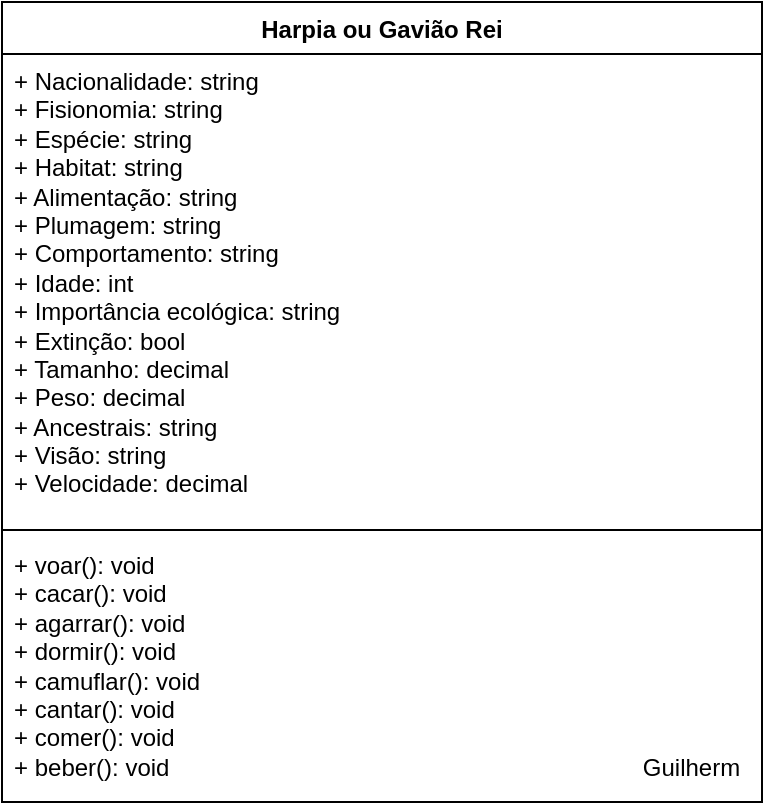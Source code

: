 <mxfile version="21.6.9" type="device">
  <diagram name="Página-1" id="53x4caF6S8HuWkCOFqLp">
    <mxGraphModel dx="724" dy="403" grid="1" gridSize="10" guides="1" tooltips="1" connect="1" arrows="1" fold="1" page="1" pageScale="1" pageWidth="827" pageHeight="1169" math="0" shadow="0">
      <root>
        <mxCell id="0" />
        <mxCell id="1" parent="0" />
        <mxCell id="xqvHvCYJhF2coQ8VD2dx-1" value="Harpia ou Gavião Rei" style="swimlane;fontStyle=1;align=center;verticalAlign=top;childLayout=stackLayout;horizontal=1;startSize=26;horizontalStack=0;resizeParent=1;resizeParentMax=0;resizeLast=0;collapsible=1;marginBottom=0;whiteSpace=wrap;html=1;" vertex="1" parent="1">
          <mxGeometry x="224" y="90" width="380" height="400" as="geometry" />
        </mxCell>
        <mxCell id="xqvHvCYJhF2coQ8VD2dx-2" value="+ Nacionalidade: string&lt;br&gt;+ Fisionomia: string&lt;br&gt;+ Espécie: string&lt;br&gt;+ Habitat: string&lt;br&gt;+ Alimentação: string&lt;br&gt;+ Plumagem: string&lt;br&gt;+ Comportamento: string&lt;br&gt;+ Idade: int&lt;br&gt;+ Importância ecológica: string&lt;br&gt;+ Extinção: bool&lt;br&gt;+ Tamanho: decimal&lt;br&gt;+ Peso: decimal&lt;br&gt;+ Ancestrais: string&lt;br&gt;+ Visão: string&lt;br&gt;+ Velocidade: decimal" style="text;strokeColor=none;fillColor=none;align=left;verticalAlign=top;spacingLeft=4;spacingRight=4;overflow=hidden;rotatable=0;points=[[0,0.5],[1,0.5]];portConstraint=eastwest;whiteSpace=wrap;html=1;" vertex="1" parent="xqvHvCYJhF2coQ8VD2dx-1">
          <mxGeometry y="26" width="380" height="234" as="geometry" />
        </mxCell>
        <mxCell id="xqvHvCYJhF2coQ8VD2dx-3" value="" style="line;strokeWidth=1;fillColor=none;align=left;verticalAlign=middle;spacingTop=-1;spacingLeft=3;spacingRight=3;rotatable=0;labelPosition=right;points=[];portConstraint=eastwest;strokeColor=inherit;" vertex="1" parent="xqvHvCYJhF2coQ8VD2dx-1">
          <mxGeometry y="260" width="380" height="8" as="geometry" />
        </mxCell>
        <mxCell id="xqvHvCYJhF2coQ8VD2dx-4" value="+ voar(): void&lt;br&gt;+ cacar(): void&lt;br&gt;+ agarrar(): void&lt;br&gt;+ dormir(): void&lt;br&gt;+ camuflar(): void&lt;br&gt;+ cantar(): void&lt;br&gt;+ comer(): void&lt;br&gt;+ beber(): void&amp;nbsp; &amp;nbsp; &amp;nbsp; &amp;nbsp; &amp;nbsp; &amp;nbsp; &amp;nbsp; &amp;nbsp; &amp;nbsp; &amp;nbsp; &amp;nbsp; &amp;nbsp; &amp;nbsp; &amp;nbsp; &amp;nbsp; &amp;nbsp; &amp;nbsp; &amp;nbsp; &amp;nbsp; &amp;nbsp; &amp;nbsp; &amp;nbsp; &amp;nbsp; &amp;nbsp; &amp;nbsp; &amp;nbsp; &amp;nbsp; &amp;nbsp; &amp;nbsp; &amp;nbsp; &amp;nbsp; &amp;nbsp; &amp;nbsp; &amp;nbsp; &amp;nbsp; &amp;nbsp;Guilherm" style="text;strokeColor=none;fillColor=none;align=left;verticalAlign=top;spacingLeft=4;spacingRight=4;overflow=hidden;rotatable=0;points=[[0,0.5],[1,0.5]];portConstraint=eastwest;whiteSpace=wrap;html=1;" vertex="1" parent="xqvHvCYJhF2coQ8VD2dx-1">
          <mxGeometry y="268" width="380" height="132" as="geometry" />
        </mxCell>
      </root>
    </mxGraphModel>
  </diagram>
</mxfile>
